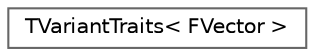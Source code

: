 digraph "Graphical Class Hierarchy"
{
 // INTERACTIVE_SVG=YES
 // LATEX_PDF_SIZE
  bgcolor="transparent";
  edge [fontname=Helvetica,fontsize=10,labelfontname=Helvetica,labelfontsize=10];
  node [fontname=Helvetica,fontsize=10,shape=box,height=0.2,width=0.4];
  rankdir="LR";
  Node0 [id="Node000000",label="TVariantTraits\< FVector \>",height=0.2,width=0.4,color="grey40", fillcolor="white", style="filled",URL="$d5/d8d/structTVariantTraits_3_01FVector_01_4.html",tooltip="Implements variant type traits for the built-in FVector type."];
}
